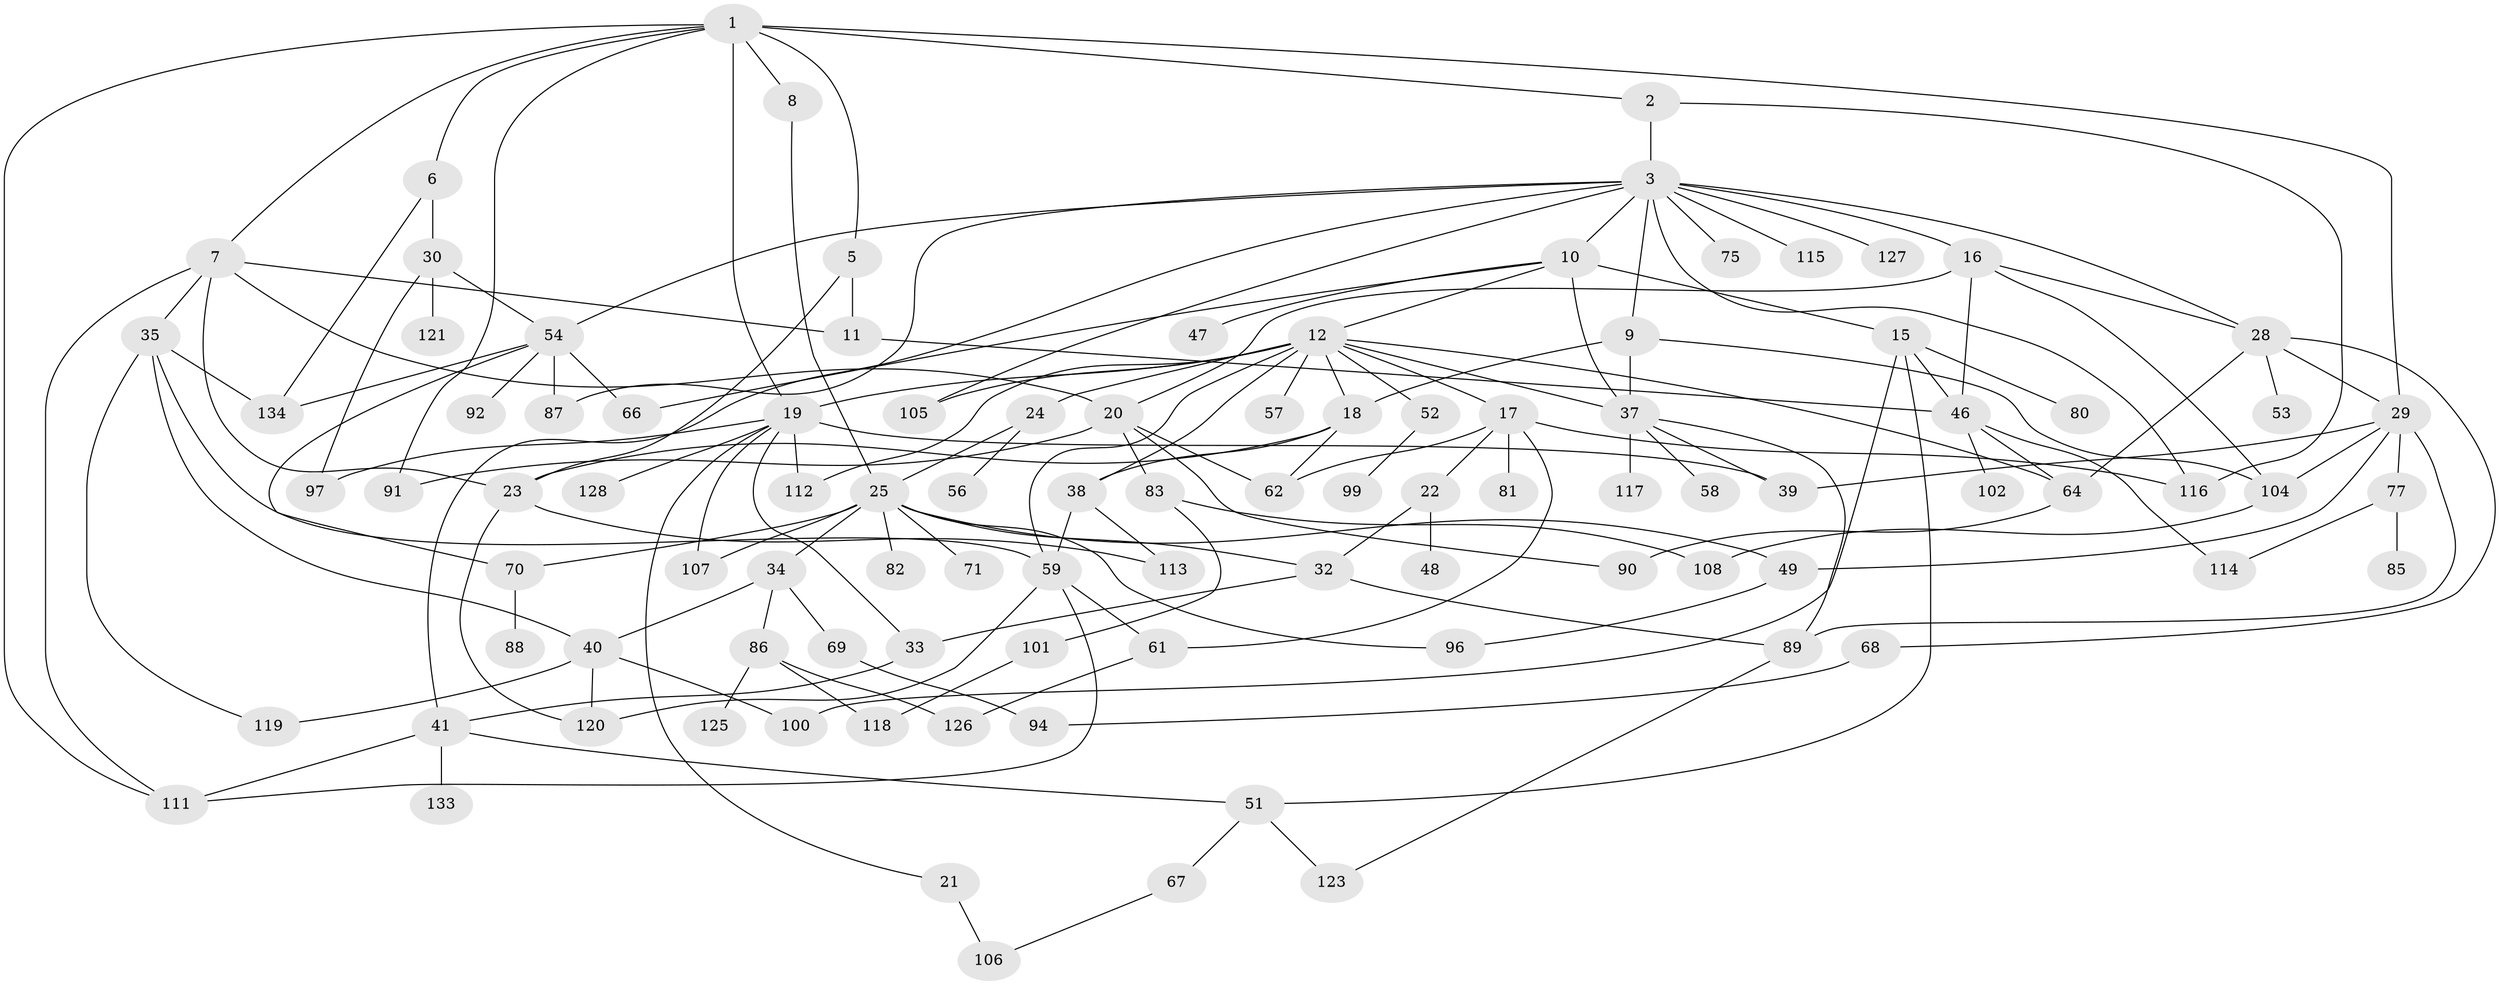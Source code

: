 // original degree distribution, {7: 0.014285714285714285, 3: 0.2357142857142857, 10: 0.007142857142857143, 4: 0.15, 2: 0.2642857142857143, 6: 0.02142857142857143, 8: 0.014285714285714285, 5: 0.09285714285714286, 1: 0.2}
// Generated by graph-tools (version 1.1) at 2025/10/02/27/25 16:10:52]
// undirected, 99 vertices, 161 edges
graph export_dot {
graph [start="1"]
  node [color=gray90,style=filled];
  1 [super="+4"];
  2;
  3 [super="+79"];
  5 [super="+74"];
  6;
  7 [super="+13"];
  8;
  9 [super="+65"];
  10 [super="+27"];
  11;
  12 [super="+14"];
  15 [super="+26"];
  16 [super="+131"];
  17 [super="+78"];
  18 [super="+42"];
  19 [super="+31"];
  20 [super="+55"];
  21;
  22;
  23 [super="+44"];
  24 [super="+60"];
  25 [super="+36"];
  28 [super="+50"];
  29 [super="+122"];
  30 [super="+84"];
  32;
  33;
  34;
  35 [super="+124"];
  37 [super="+45"];
  38 [super="+130"];
  39 [super="+43"];
  40 [super="+63"];
  41 [super="+73"];
  46 [super="+138"];
  47;
  48;
  49 [super="+132"];
  51;
  52;
  53;
  54 [super="+98"];
  56 [super="+139"];
  57;
  58;
  59 [super="+76"];
  61 [super="+110"];
  62;
  64 [super="+93"];
  66;
  67;
  68;
  69 [super="+72"];
  70;
  71;
  75;
  77;
  80;
  81;
  82;
  83 [super="+95"];
  85;
  86;
  87;
  88;
  89 [super="+103"];
  90;
  91;
  92;
  94;
  96;
  97;
  99;
  100 [super="+109"];
  101;
  102;
  104;
  105;
  106;
  107;
  108 [super="+137"];
  111 [super="+129"];
  112;
  113;
  114 [super="+135"];
  115;
  116;
  117;
  118;
  119;
  120;
  121;
  123;
  125;
  126 [super="+136"];
  127;
  128;
  133;
  134 [super="+140"];
  1 -- 2;
  1 -- 5;
  1 -- 7;
  1 -- 29;
  1 -- 91;
  1 -- 111;
  1 -- 8;
  1 -- 19;
  1 -- 6;
  2 -- 3;
  2 -- 116;
  3 -- 9;
  3 -- 10;
  3 -- 16;
  3 -- 28;
  3 -- 75;
  3 -- 87;
  3 -- 127;
  3 -- 116;
  3 -- 105;
  3 -- 115;
  3 -- 41;
  3 -- 54;
  5 -- 23;
  5 -- 11;
  6 -- 30;
  6 -- 134;
  7 -- 11;
  7 -- 35;
  7 -- 20;
  7 -- 23;
  7 -- 111;
  8 -- 25;
  9 -- 18;
  9 -- 104;
  9 -- 37;
  10 -- 12;
  10 -- 15;
  10 -- 37 [weight=2];
  10 -- 66;
  10 -- 47;
  11 -- 46;
  12 -- 37;
  12 -- 52;
  12 -- 105;
  12 -- 112;
  12 -- 18;
  12 -- 64;
  12 -- 17;
  12 -- 38;
  12 -- 24;
  12 -- 57;
  12 -- 59;
  12 -- 19;
  15 -- 100;
  15 -- 80;
  15 -- 51;
  15 -- 46;
  16 -- 20;
  16 -- 46 [weight=2];
  16 -- 28;
  16 -- 104;
  17 -- 22;
  17 -- 61;
  17 -- 116;
  17 -- 81;
  17 -- 62;
  18 -- 62;
  18 -- 38;
  18 -- 23;
  19 -- 21;
  19 -- 107;
  19 -- 112;
  19 -- 128;
  19 -- 97;
  19 -- 33;
  19 -- 39;
  20 -- 83;
  20 -- 90;
  20 -- 91;
  20 -- 62;
  21 -- 106;
  22 -- 32;
  22 -- 48;
  23 -- 113;
  23 -- 120;
  24 -- 25;
  24 -- 56;
  25 -- 34;
  25 -- 70;
  25 -- 82;
  25 -- 32;
  25 -- 107;
  25 -- 96;
  25 -- 71;
  25 -- 49;
  28 -- 64;
  28 -- 53;
  28 -- 68;
  28 -- 29;
  29 -- 77;
  29 -- 89;
  29 -- 39;
  29 -- 104;
  29 -- 49;
  30 -- 54;
  30 -- 121;
  30 -- 97;
  32 -- 33;
  32 -- 89;
  33 -- 41;
  34 -- 40;
  34 -- 69;
  34 -- 86;
  35 -- 59;
  35 -- 40;
  35 -- 134;
  35 -- 119;
  37 -- 58;
  37 -- 117;
  37 -- 89;
  37 -- 39;
  38 -- 113;
  38 -- 59;
  40 -- 100;
  40 -- 119;
  40 -- 120;
  41 -- 133;
  41 -- 51;
  41 -- 111;
  46 -- 64;
  46 -- 102;
  46 -- 114;
  49 -- 96;
  51 -- 67;
  51 -- 123;
  52 -- 99;
  54 -- 66;
  54 -- 92;
  54 -- 134;
  54 -- 87;
  54 -- 70;
  59 -- 120;
  59 -- 111;
  59 -- 61;
  61 -- 126;
  64 -- 90;
  67 -- 106;
  68 -- 94;
  69 -- 94;
  70 -- 88;
  77 -- 85;
  77 -- 114;
  83 -- 108;
  83 -- 101;
  86 -- 125;
  86 -- 126;
  86 -- 118;
  89 -- 123;
  101 -- 118;
  104 -- 108;
}
